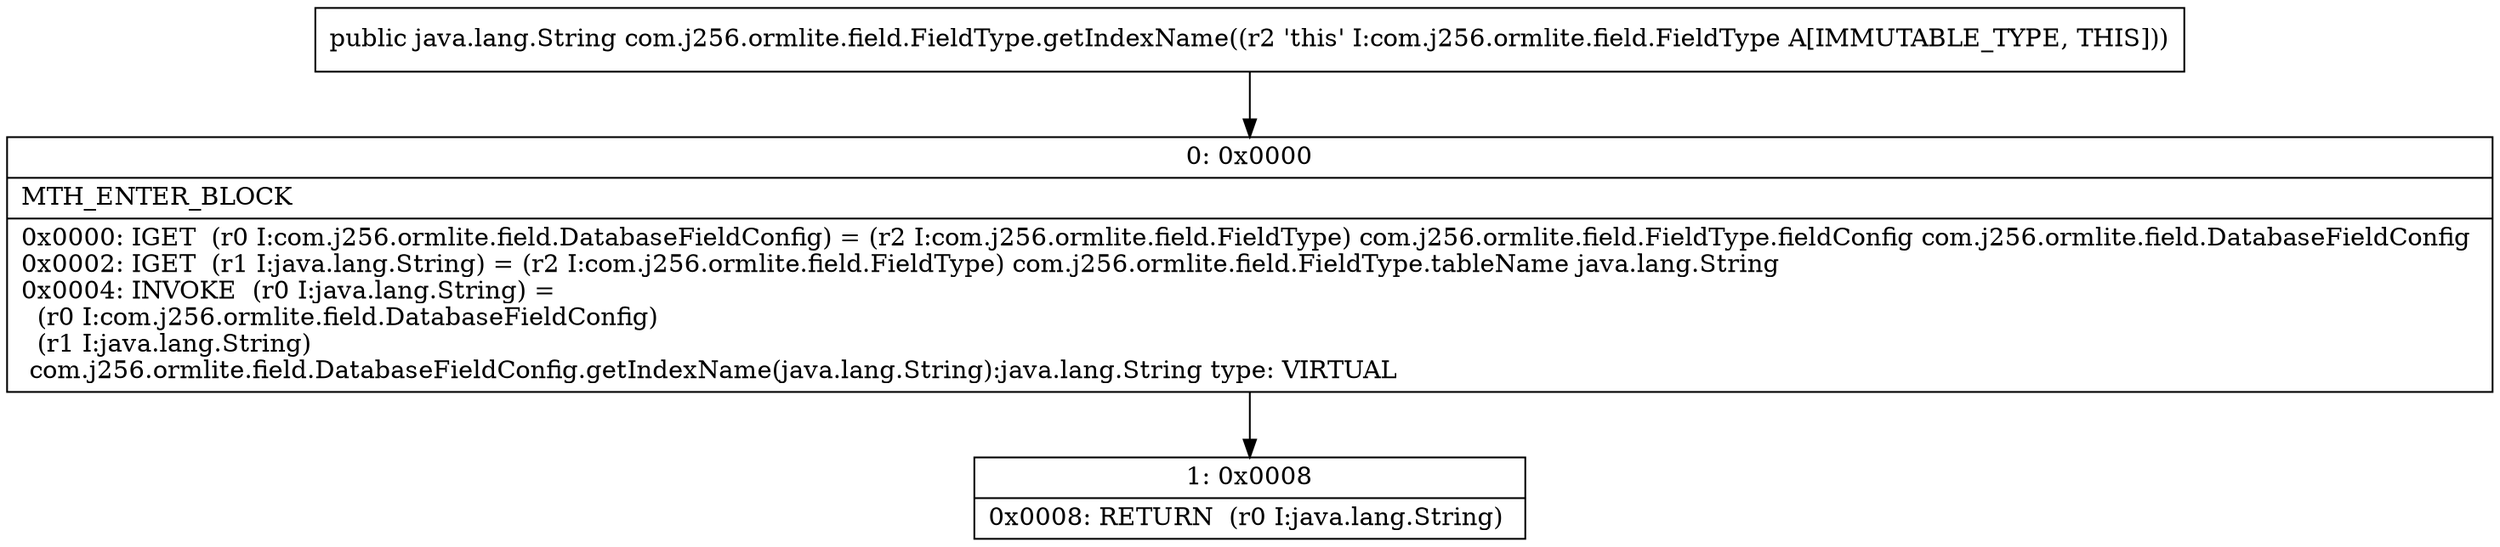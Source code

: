 digraph "CFG forcom.j256.ormlite.field.FieldType.getIndexName()Ljava\/lang\/String;" {
Node_0 [shape=record,label="{0\:\ 0x0000|MTH_ENTER_BLOCK\l|0x0000: IGET  (r0 I:com.j256.ormlite.field.DatabaseFieldConfig) = (r2 I:com.j256.ormlite.field.FieldType) com.j256.ormlite.field.FieldType.fieldConfig com.j256.ormlite.field.DatabaseFieldConfig \l0x0002: IGET  (r1 I:java.lang.String) = (r2 I:com.j256.ormlite.field.FieldType) com.j256.ormlite.field.FieldType.tableName java.lang.String \l0x0004: INVOKE  (r0 I:java.lang.String) = \l  (r0 I:com.j256.ormlite.field.DatabaseFieldConfig)\l  (r1 I:java.lang.String)\l com.j256.ormlite.field.DatabaseFieldConfig.getIndexName(java.lang.String):java.lang.String type: VIRTUAL \l}"];
Node_1 [shape=record,label="{1\:\ 0x0008|0x0008: RETURN  (r0 I:java.lang.String) \l}"];
MethodNode[shape=record,label="{public java.lang.String com.j256.ormlite.field.FieldType.getIndexName((r2 'this' I:com.j256.ormlite.field.FieldType A[IMMUTABLE_TYPE, THIS])) }"];
MethodNode -> Node_0;
Node_0 -> Node_1;
}


